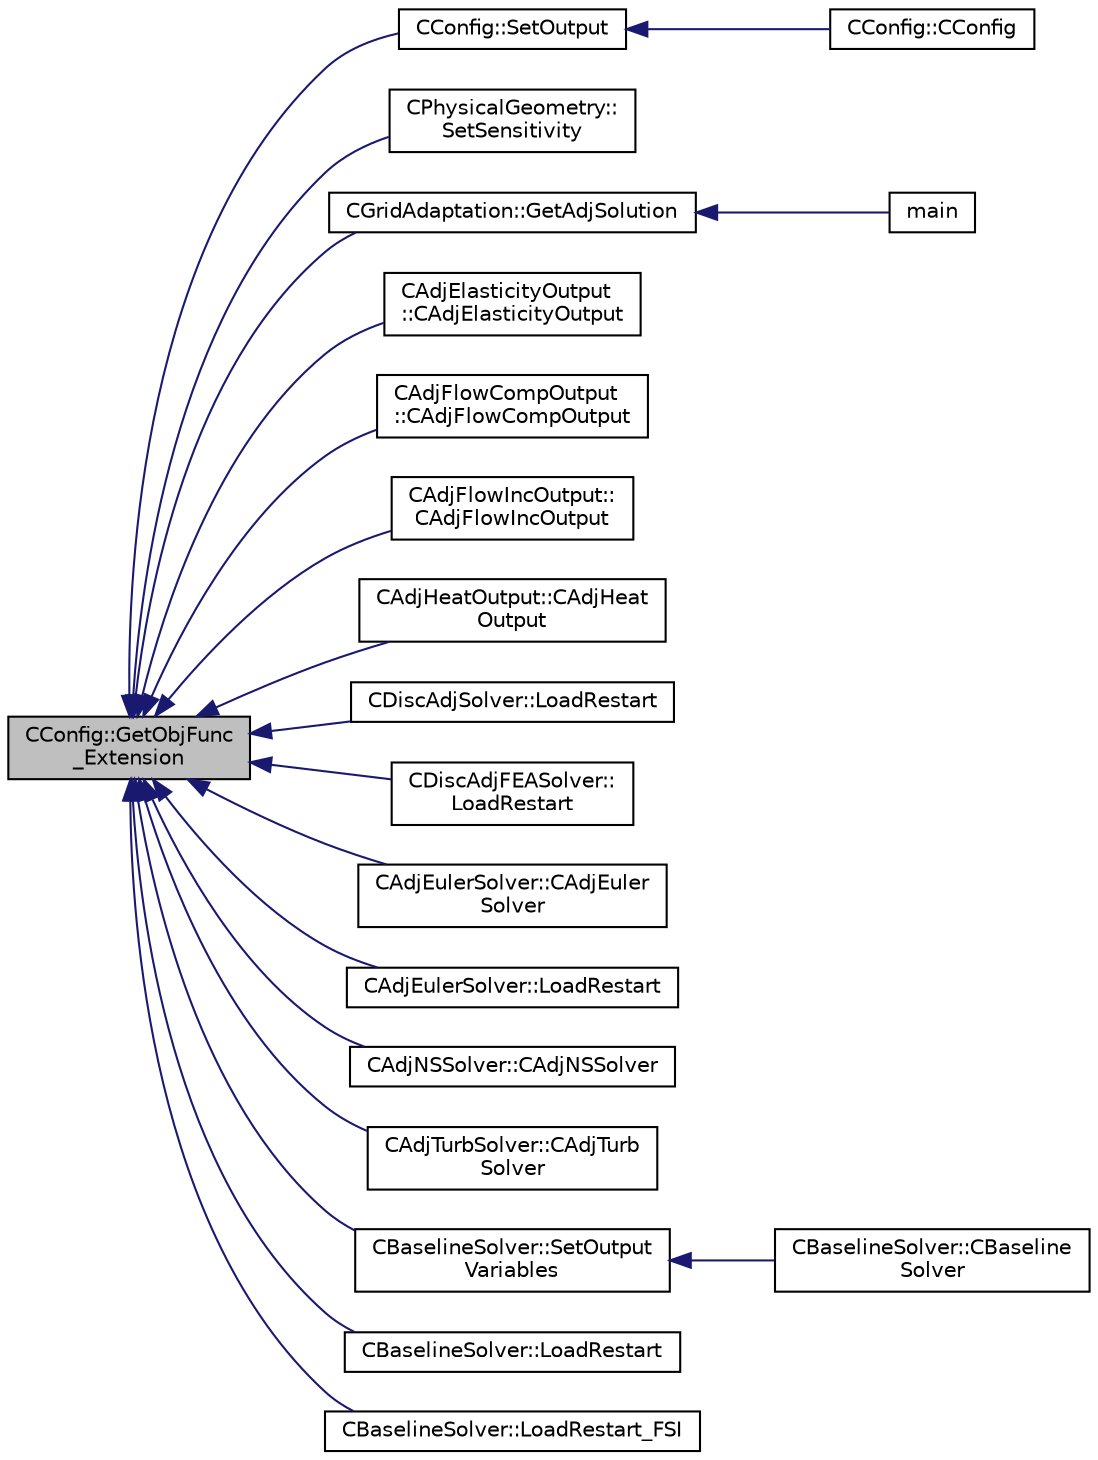 digraph "CConfig::GetObjFunc_Extension"
{
  edge [fontname="Helvetica",fontsize="10",labelfontname="Helvetica",labelfontsize="10"];
  node [fontname="Helvetica",fontsize="10",shape=record];
  rankdir="LR";
  Node9868 [label="CConfig::GetObjFunc\l_Extension",height=0.2,width=0.4,color="black", fillcolor="grey75", style="filled", fontcolor="black"];
  Node9868 -> Node9869 [dir="back",color="midnightblue",fontsize="10",style="solid",fontname="Helvetica"];
  Node9869 [label="CConfig::SetOutput",height=0.2,width=0.4,color="black", fillcolor="white", style="filled",URL="$class_c_config.html#af17a0fd478fe6f9999e539b0ee933c08",tooltip="Config file output. "];
  Node9869 -> Node9870 [dir="back",color="midnightblue",fontsize="10",style="solid",fontname="Helvetica"];
  Node9870 [label="CConfig::CConfig",height=0.2,width=0.4,color="black", fillcolor="white", style="filled",URL="$class_c_config.html#a3298c6c9512a61554a459c5988b9e97a",tooltip="Constructor of the class which reads the input file. "];
  Node9868 -> Node9871 [dir="back",color="midnightblue",fontsize="10",style="solid",fontname="Helvetica"];
  Node9871 [label="CPhysicalGeometry::\lSetSensitivity",height=0.2,width=0.4,color="black", fillcolor="white", style="filled",URL="$class_c_physical_geometry.html#a01b28fa420b3d1138aa8816453202a33",tooltip="Read the sensitivity from adjoint solution file and store it. "];
  Node9868 -> Node9872 [dir="back",color="midnightblue",fontsize="10",style="solid",fontname="Helvetica"];
  Node9872 [label="CGridAdaptation::GetAdjSolution",height=0.2,width=0.4,color="black", fillcolor="white", style="filled",URL="$class_c_grid_adaptation.html#afe563e32ccceb3552d3ab6c050505446",tooltip="Read the flow solution from the restart file. "];
  Node9872 -> Node9873 [dir="back",color="midnightblue",fontsize="10",style="solid",fontname="Helvetica"];
  Node9873 [label="main",height=0.2,width=0.4,color="black", fillcolor="white", style="filled",URL="$_s_u2___m_s_h_8cpp.html#a0ddf1224851353fc92bfbff6f499fa97"];
  Node9868 -> Node9874 [dir="back",color="midnightblue",fontsize="10",style="solid",fontname="Helvetica"];
  Node9874 [label="CAdjElasticityOutput\l::CAdjElasticityOutput",height=0.2,width=0.4,color="black", fillcolor="white", style="filled",URL="$class_c_adj_elasticity_output.html#a3ea1b19eab6ce0037111ab27b6af6ca9",tooltip="Constructor of the class. "];
  Node9868 -> Node9875 [dir="back",color="midnightblue",fontsize="10",style="solid",fontname="Helvetica"];
  Node9875 [label="CAdjFlowCompOutput\l::CAdjFlowCompOutput",height=0.2,width=0.4,color="black", fillcolor="white", style="filled",URL="$class_c_adj_flow_comp_output.html#af5e46c78b25669a357b1b65c0a0d3edc",tooltip="Constructor of the class. "];
  Node9868 -> Node9876 [dir="back",color="midnightblue",fontsize="10",style="solid",fontname="Helvetica"];
  Node9876 [label="CAdjFlowIncOutput::\lCAdjFlowIncOutput",height=0.2,width=0.4,color="black", fillcolor="white", style="filled",URL="$class_c_adj_flow_inc_output.html#a115a0683a133a9f88344ee4255488385",tooltip="Constructor of the class. "];
  Node9868 -> Node9877 [dir="back",color="midnightblue",fontsize="10",style="solid",fontname="Helvetica"];
  Node9877 [label="CAdjHeatOutput::CAdjHeat\lOutput",height=0.2,width=0.4,color="black", fillcolor="white", style="filled",URL="$class_c_adj_heat_output.html#abaaeac0d5c71cf641858d8dce48a40de",tooltip="Constructor of the class. "];
  Node9868 -> Node9878 [dir="back",color="midnightblue",fontsize="10",style="solid",fontname="Helvetica"];
  Node9878 [label="CDiscAdjSolver::LoadRestart",height=0.2,width=0.4,color="black", fillcolor="white", style="filled",URL="$class_c_disc_adj_solver.html#ae9b5d31c76381f5d45884642694d9879",tooltip="Load a solution from a restart file. "];
  Node9868 -> Node9879 [dir="back",color="midnightblue",fontsize="10",style="solid",fontname="Helvetica"];
  Node9879 [label="CDiscAdjFEASolver::\lLoadRestart",height=0.2,width=0.4,color="black", fillcolor="white", style="filled",URL="$class_c_disc_adj_f_e_a_solver.html#a21c5685021d084732a1aa3d552cd9043",tooltip="Load a solution from a restart file. "];
  Node9868 -> Node9880 [dir="back",color="midnightblue",fontsize="10",style="solid",fontname="Helvetica"];
  Node9880 [label="CAdjEulerSolver::CAdjEuler\lSolver",height=0.2,width=0.4,color="black", fillcolor="white", style="filled",URL="$class_c_adj_euler_solver.html#a0a739888df9436d4707665d152a7af1a"];
  Node9868 -> Node9881 [dir="back",color="midnightblue",fontsize="10",style="solid",fontname="Helvetica"];
  Node9881 [label="CAdjEulerSolver::LoadRestart",height=0.2,width=0.4,color="black", fillcolor="white", style="filled",URL="$class_c_adj_euler_solver.html#acaf1ae2d6c07b492ab1eeca389881731",tooltip="Load a solution from a restart file. "];
  Node9868 -> Node9882 [dir="back",color="midnightblue",fontsize="10",style="solid",fontname="Helvetica"];
  Node9882 [label="CAdjNSSolver::CAdjNSSolver",height=0.2,width=0.4,color="black", fillcolor="white", style="filled",URL="$class_c_adj_n_s_solver.html#a323f1dc7c0b9fe00d1911eeeea365d46"];
  Node9868 -> Node9883 [dir="back",color="midnightblue",fontsize="10",style="solid",fontname="Helvetica"];
  Node9883 [label="CAdjTurbSolver::CAdjTurb\lSolver",height=0.2,width=0.4,color="black", fillcolor="white", style="filled",URL="$class_c_adj_turb_solver.html#a621bdae0b081f25a67425cc037cd90a2"];
  Node9868 -> Node9884 [dir="back",color="midnightblue",fontsize="10",style="solid",fontname="Helvetica"];
  Node9884 [label="CBaselineSolver::SetOutput\lVariables",height=0.2,width=0.4,color="black", fillcolor="white", style="filled",URL="$class_c_baseline_solver.html#ab8e4b1b71d637dd0adee324d4a7a6315",tooltip="Set the number of variables and string names from the restart file. "];
  Node9884 -> Node9885 [dir="back",color="midnightblue",fontsize="10",style="solid",fontname="Helvetica"];
  Node9885 [label="CBaselineSolver::CBaseline\lSolver",height=0.2,width=0.4,color="black", fillcolor="white", style="filled",URL="$class_c_baseline_solver.html#a996d9c6ee613b5b45a25a765f3c5e2cd"];
  Node9868 -> Node9886 [dir="back",color="midnightblue",fontsize="10",style="solid",fontname="Helvetica"];
  Node9886 [label="CBaselineSolver::LoadRestart",height=0.2,width=0.4,color="black", fillcolor="white", style="filled",URL="$class_c_baseline_solver.html#acb5f7a5211dcf8ba4337e9b251024553",tooltip="Load a solution from a restart file. "];
  Node9868 -> Node9887 [dir="back",color="midnightblue",fontsize="10",style="solid",fontname="Helvetica"];
  Node9887 [label="CBaselineSolver::LoadRestart_FSI",height=0.2,width=0.4,color="black", fillcolor="white", style="filled",URL="$class_c_baseline_solver.html#a548bcd96c3163a46e4cdf6a041818d2a",tooltip="Load a FSI solution from a restart file. "];
}
